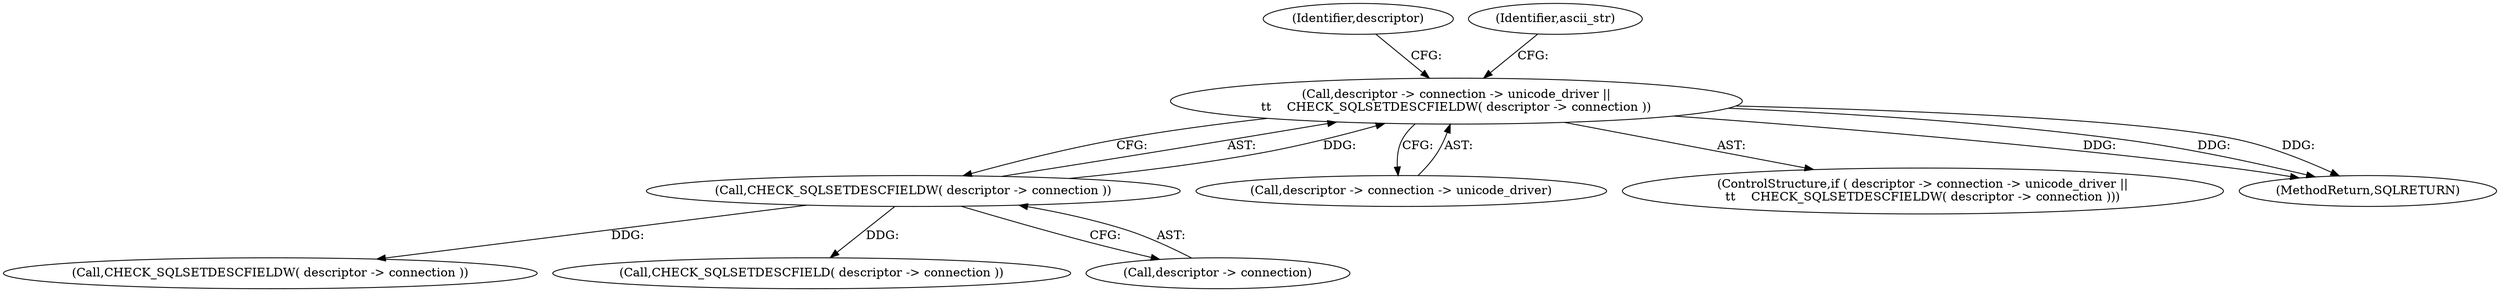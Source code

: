 digraph "0_unixODBC_45ef78e037f578b15fc58938a3a3251655e71d6f#diff-d52750c7ba4e594410438569d8e2963aL24_0@API" {
"1000514" [label="(Call,descriptor -> connection -> unicode_driver ||\n\t\t    CHECK_SQLSETDESCFIELDW( descriptor -> connection ))"];
"1000520" [label="(Call,CHECK_SQLSETDESCFIELDW( descriptor -> connection ))"];
"1000515" [label="(Call,descriptor -> connection -> unicode_driver)"];
"1000527" [label="(Call,CHECK_SQLSETDESCFIELDW( descriptor -> connection ))"];
"1000599" [label="(Call,CHECK_SQLSETDESCFIELD( descriptor -> connection ))"];
"1000520" [label="(Call,CHECK_SQLSETDESCFIELDW( descriptor -> connection ))"];
"1000513" [label="(ControlStructure,if ( descriptor -> connection -> unicode_driver ||\n\t\t    CHECK_SQLSETDESCFIELDW( descriptor -> connection )))"];
"1000521" [label="(Call,descriptor -> connection)"];
"1000529" [label="(Identifier,descriptor)"];
"1000514" [label="(Call,descriptor -> connection -> unicode_driver ||\n\t\t    CHECK_SQLSETDESCFIELDW( descriptor -> connection ))"];
"1000595" [label="(Identifier,ascii_str)"];
"1000700" [label="(MethodReturn,SQLRETURN)"];
"1000514" -> "1000513"  [label="AST: "];
"1000514" -> "1000515"  [label="CFG: "];
"1000514" -> "1000520"  [label="CFG: "];
"1000515" -> "1000514"  [label="AST: "];
"1000520" -> "1000514"  [label="AST: "];
"1000529" -> "1000514"  [label="CFG: "];
"1000595" -> "1000514"  [label="CFG: "];
"1000514" -> "1000700"  [label="DDG: "];
"1000514" -> "1000700"  [label="DDG: "];
"1000514" -> "1000700"  [label="DDG: "];
"1000520" -> "1000514"  [label="DDG: "];
"1000520" -> "1000521"  [label="CFG: "];
"1000521" -> "1000520"  [label="AST: "];
"1000520" -> "1000527"  [label="DDG: "];
"1000520" -> "1000599"  [label="DDG: "];
}
